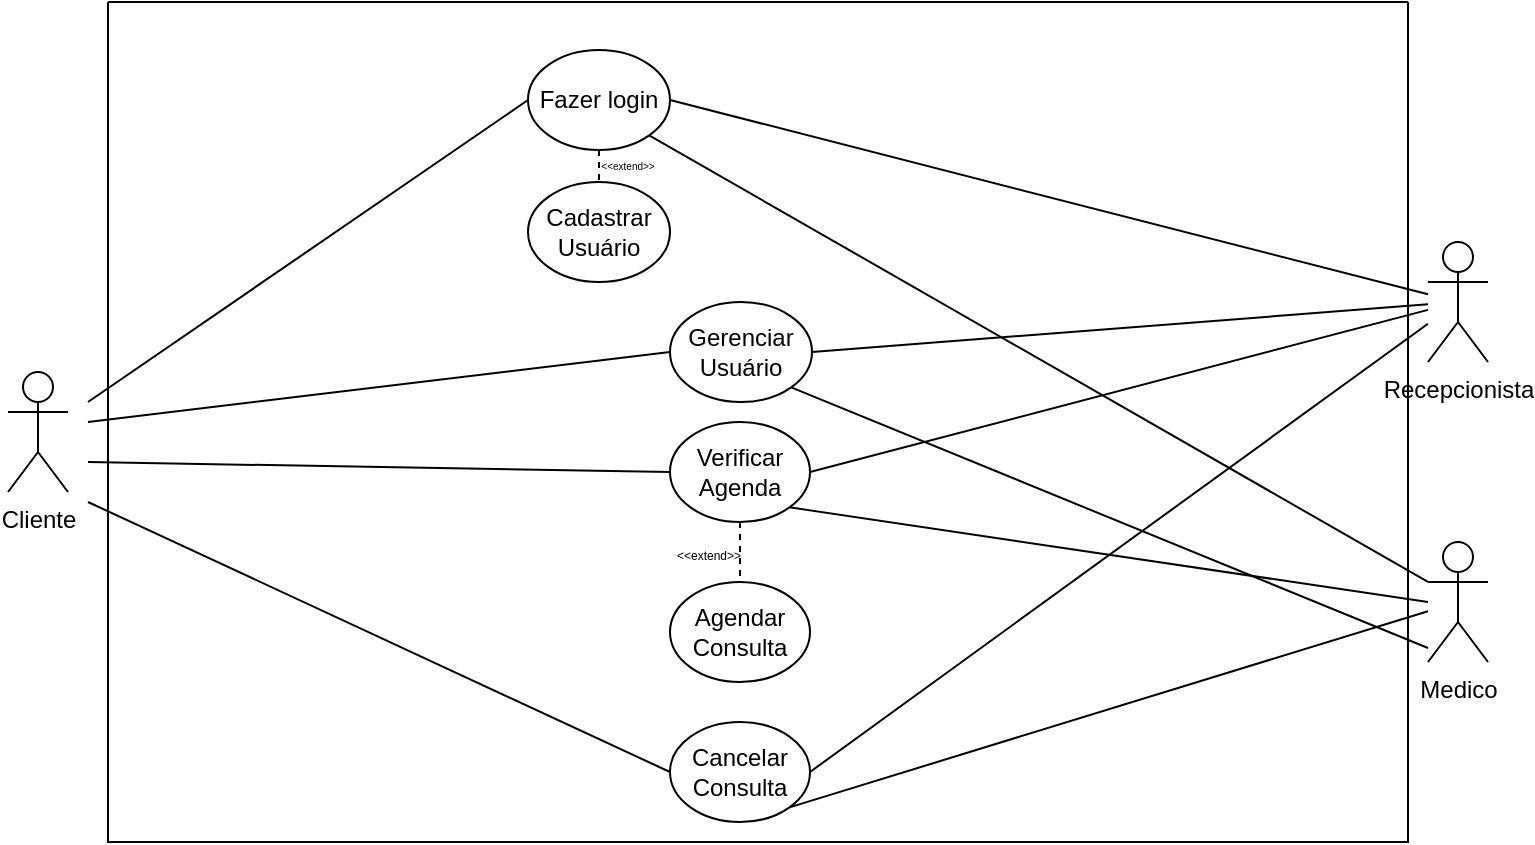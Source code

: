 <mxfile version="21.3.7" type="google">
  <diagram name="Página-1" id="orQ0TGup2PF4q-qUBL3C">
    <mxGraphModel grid="1" page="1" gridSize="10" guides="1" tooltips="1" connect="1" arrows="1" fold="1" pageScale="1" pageWidth="827" pageHeight="1169" math="0" shadow="0">
      <root>
        <mxCell id="0" />
        <mxCell id="1" parent="0" />
        <mxCell id="qiyhqtTLzbqbnb7DX4Am-1" value="Cliente&lt;br&gt;" style="shape=umlActor;verticalLabelPosition=bottom;verticalAlign=top;html=1;outlineConnect=0;" vertex="1" parent="1">
          <mxGeometry x="30" y="245" width="30" height="60" as="geometry" />
        </mxCell>
        <mxCell id="qiyhqtTLzbqbnb7DX4Am-2" value="Recepcionista&lt;br&gt;" style="shape=umlActor;verticalLabelPosition=bottom;verticalAlign=top;html=1;outlineConnect=0;" vertex="1" parent="1">
          <mxGeometry x="740" y="180" width="30" height="60" as="geometry" />
        </mxCell>
        <mxCell id="qiyhqtTLzbqbnb7DX4Am-3" value="Medico&lt;br&gt;" style="shape=umlActor;verticalLabelPosition=bottom;verticalAlign=top;html=1;outlineConnect=0;" vertex="1" parent="1">
          <mxGeometry x="740" y="330" width="30" height="60" as="geometry" />
        </mxCell>
        <mxCell id="qiyhqtTLzbqbnb7DX4Am-8" value="" style="endArrow=none;html=1;rounded=0;entryX=0;entryY=0.5;entryDx=0;entryDy=0;" edge="1" parent="1" target="fQimw2xbUIu7GJR2rqsQ-8">
          <mxGeometry width="50" height="50" relative="1" as="geometry">
            <mxPoint x="70" y="260" as="sourcePoint" />
            <mxPoint x="150" y="220" as="targetPoint" />
            <Array as="points" />
          </mxGeometry>
        </mxCell>
        <mxCell id="qiyhqtTLzbqbnb7DX4Am-9" value="" style="endArrow=none;html=1;rounded=0;exitX=1;exitY=0.5;exitDx=0;exitDy=0;" edge="1" parent="1" source="fQimw2xbUIu7GJR2rqsQ-8" target="qiyhqtTLzbqbnb7DX4Am-2">
          <mxGeometry width="50" height="50" relative="1" as="geometry">
            <mxPoint x="340" y="225" as="sourcePoint" />
            <mxPoint x="450" y="200" as="targetPoint" />
          </mxGeometry>
        </mxCell>
        <mxCell id="qiyhqtTLzbqbnb7DX4Am-12" value="" style="endArrow=none;html=1;rounded=0;exitX=1;exitY=0.5;exitDx=0;exitDy=0;" edge="1" parent="1" source="9GNHdy1SlivDMxvDZaxr-7" target="qiyhqtTLzbqbnb7DX4Am-2">
          <mxGeometry width="50" height="50" relative="1" as="geometry">
            <mxPoint x="470.0" y="265" as="sourcePoint" />
            <mxPoint x="440" y="220" as="targetPoint" />
          </mxGeometry>
        </mxCell>
        <mxCell id="Kes-GZkk2d7bYZSNTOp5-2" value="" style="endArrow=none;html=1;rounded=0;entryX=0;entryY=0.5;entryDx=0;entryDy=0;" edge="1" parent="1" target="9GNHdy1SlivDMxvDZaxr-7">
          <mxGeometry width="50" height="50" relative="1" as="geometry">
            <mxPoint x="70" y="290" as="sourcePoint" />
            <mxPoint x="300" y="290" as="targetPoint" />
          </mxGeometry>
        </mxCell>
        <mxCell id="9GNHdy1SlivDMxvDZaxr-14" style="rounded=0;orthogonalLoop=1;jettySize=auto;html=1;exitX=0;exitY=0.5;exitDx=0;exitDy=0;endArrow=none;endFill=0;" edge="1" parent="1" source="9GNHdy1SlivDMxvDZaxr-2">
          <mxGeometry relative="1" as="geometry">
            <mxPoint x="70" y="310" as="targetPoint" />
          </mxGeometry>
        </mxCell>
        <mxCell id="9GNHdy1SlivDMxvDZaxr-15" style="rounded=0;orthogonalLoop=1;jettySize=auto;html=1;exitX=1;exitY=1;exitDx=0;exitDy=0;endArrow=none;endFill=0;" edge="1" parent="1" source="9GNHdy1SlivDMxvDZaxr-2" target="qiyhqtTLzbqbnb7DX4Am-3">
          <mxGeometry relative="1" as="geometry" />
        </mxCell>
        <mxCell id="9GNHdy1SlivDMxvDZaxr-4" value="" style="endArrow=none;html=1;rounded=0;exitX=1;exitY=0.5;exitDx=0;exitDy=0;" edge="1" parent="1" source="9GNHdy1SlivDMxvDZaxr-2" target="qiyhqtTLzbqbnb7DX4Am-2">
          <mxGeometry width="50" height="50" relative="1" as="geometry">
            <mxPoint x="520" y="340" as="sourcePoint" />
            <mxPoint x="650" y="230" as="targetPoint" />
          </mxGeometry>
        </mxCell>
        <mxCell id="27DtF06cNjDdmKuHeres-3" value="" style="swimlane;startSize=0;points=[[0,0,0,0,0],[0,0.25,0,0,0],[0,0.5,0,0,0],[0,0.75,0,0,0],[0,1,0,0,0],[0.25,0,0,0,0],[0.25,1,0,0,0],[0.5,0,0,0,0],[0.5,1,0,0,0],[0.75,0,0,0,0],[0.75,1,0,0,0],[1,0,0,0,0],[1,0.25,0,0,0],[1,0.5,0,0,0],[1,0.75,0,0,0],[1,1,0,0,0]];" vertex="1" parent="1">
          <mxGeometry x="80" y="60" width="650" height="420" as="geometry" />
        </mxCell>
        <mxCell id="fQimw2xbUIu7GJR2rqsQ-18" style="rounded=0;orthogonalLoop=1;jettySize=auto;html=1;exitX=0.5;exitY=1;exitDx=0;exitDy=0;entryX=0.5;entryY=0;entryDx=0;entryDy=0;endArrow=none;endFill=0;dashed=1;" edge="1" parent="27DtF06cNjDdmKuHeres-3" source="fQimw2xbUIu7GJR2rqsQ-8" target="d9kYNU4cNGlCtrWW0rHL-1">
          <mxGeometry relative="1" as="geometry" />
        </mxCell>
        <mxCell id="fQimw2xbUIu7GJR2rqsQ-8" value="Fazer login" style="ellipse;whiteSpace=wrap;html=1;" vertex="1" parent="27DtF06cNjDdmKuHeres-3">
          <mxGeometry x="210" y="24" width="71" height="50" as="geometry" />
        </mxCell>
        <mxCell id="d9kYNU4cNGlCtrWW0rHL-1" value="Cadastrar Usuário" style="ellipse;whiteSpace=wrap;html=1;" vertex="1" parent="27DtF06cNjDdmKuHeres-3">
          <mxGeometry x="210" y="90" width="71" height="50" as="geometry" />
        </mxCell>
        <mxCell id="fQimw2xbUIu7GJR2rqsQ-23" style="rounded=0;orthogonalLoop=1;jettySize=auto;html=1;exitX=0;exitY=0.5;exitDx=0;exitDy=0;endArrow=none;endFill=0;" edge="1" parent="27DtF06cNjDdmKuHeres-3" source="qiyhqtTLzbqbnb7DX4Am-7">
          <mxGeometry relative="1" as="geometry">
            <mxPoint x="-10" y="210" as="targetPoint" />
          </mxGeometry>
        </mxCell>
        <mxCell id="fQimw2xbUIu7GJR2rqsQ-25" style="rounded=0;orthogonalLoop=1;jettySize=auto;html=1;exitX=1;exitY=1;exitDx=0;exitDy=0;endArrow=none;endFill=0;" edge="1" parent="27DtF06cNjDdmKuHeres-3" source="qiyhqtTLzbqbnb7DX4Am-7">
          <mxGeometry relative="1" as="geometry">
            <mxPoint x="660" y="323" as="targetPoint" />
          </mxGeometry>
        </mxCell>
        <mxCell id="qiyhqtTLzbqbnb7DX4Am-7" value="Gerenciar Usuário" style="ellipse;whiteSpace=wrap;html=1;" vertex="1" parent="27DtF06cNjDdmKuHeres-3">
          <mxGeometry x="281" y="150" width="71" height="50" as="geometry" />
        </mxCell>
        <mxCell id="d9kYNU4cNGlCtrWW0rHL-11" value="&lt;font style=&quot;font-size: 5px;&quot;&gt;&amp;lt;&amp;lt;extend&amp;gt;&amp;gt;&lt;/font&gt;" style="text;html=1;strokeColor=none;fillColor=none;align=center;verticalAlign=middle;whiteSpace=wrap;rounded=0;rotation=0;" vertex="1" parent="27DtF06cNjDdmKuHeres-3">
          <mxGeometry x="250" y="80" width="20" as="geometry" />
        </mxCell>
        <mxCell id="9GNHdy1SlivDMxvDZaxr-7" value="Verificar Agenda" style="ellipse;whiteSpace=wrap;html=1;" vertex="1" parent="27DtF06cNjDdmKuHeres-3">
          <mxGeometry x="281" y="210" width="70" height="50" as="geometry" />
        </mxCell>
        <mxCell id="Kes-GZkk2d7bYZSNTOp5-1" value="Agendar Consulta" style="ellipse;whiteSpace=wrap;html=1;" vertex="1" parent="27DtF06cNjDdmKuHeres-3">
          <mxGeometry x="281" y="290" width="70" height="50" as="geometry" />
        </mxCell>
        <mxCell id="9GNHdy1SlivDMxvDZaxr-12" value="" style="endArrow=none;dashed=1;html=1;rounded=0;exitX=0.5;exitY=1;exitDx=0;exitDy=0;" edge="1" parent="27DtF06cNjDdmKuHeres-3" source="9GNHdy1SlivDMxvDZaxr-7" target="Kes-GZkk2d7bYZSNTOp5-1">
          <mxGeometry width="50" height="50" relative="1" as="geometry">
            <mxPoint x="310" y="205" as="sourcePoint" />
            <mxPoint x="319" y="205" as="targetPoint" />
            <Array as="points" />
          </mxGeometry>
        </mxCell>
        <mxCell id="9GNHdy1SlivDMxvDZaxr-13" value="&lt;font style=&quot;font-size: 6px;&quot;&gt;&amp;lt;&amp;lt;extend&amp;gt;&amp;gt;&lt;/font&gt;" style="text;html=1;align=center;verticalAlign=middle;resizable=0;points=[];autosize=1;strokeColor=none;fillColor=none;fontSize=10;rotation=0;" vertex="1" parent="27DtF06cNjDdmKuHeres-3">
          <mxGeometry x="270" y="260" width="60" height="30" as="geometry" />
        </mxCell>
        <mxCell id="9GNHdy1SlivDMxvDZaxr-2" value="Cancelar&lt;br&gt;Consulta" style="ellipse;whiteSpace=wrap;html=1;" vertex="1" parent="27DtF06cNjDdmKuHeres-3">
          <mxGeometry x="281" y="360" width="70" height="50" as="geometry" />
        </mxCell>
        <mxCell id="9GNHdy1SlivDMxvDZaxr-6" value="" style="endArrow=none;html=1;rounded=0;entryX=1;entryY=1;entryDx=0;entryDy=0;" edge="1" parent="27DtF06cNjDdmKuHeres-3" target="9GNHdy1SlivDMxvDZaxr-7">
          <mxGeometry width="50" height="50" relative="1" as="geometry">
            <mxPoint x="660" y="300" as="sourcePoint" />
            <mxPoint x="570" y="163" as="targetPoint" />
          </mxGeometry>
        </mxCell>
        <mxCell id="fQimw2xbUIu7GJR2rqsQ-7" style="rounded=0;orthogonalLoop=1;jettySize=auto;html=1;exitX=1;exitY=1;exitDx=0;exitDy=0;endArrow=none;endFill=0;entryX=0;entryY=0.333;entryDx=0;entryDy=0;entryPerimeter=0;" edge="1" parent="1" source="fQimw2xbUIu7GJR2rqsQ-8" target="qiyhqtTLzbqbnb7DX4Am-3">
          <mxGeometry relative="1" as="geometry">
            <mxPoint x="732" y="350" as="targetPoint" />
          </mxGeometry>
        </mxCell>
        <mxCell id="fQimw2xbUIu7GJR2rqsQ-24" style="rounded=0;orthogonalLoop=1;jettySize=auto;html=1;exitX=1;exitY=0.5;exitDx=0;exitDy=0;endArrow=none;endFill=0;" edge="1" parent="1" source="qiyhqtTLzbqbnb7DX4Am-7" target="qiyhqtTLzbqbnb7DX4Am-2">
          <mxGeometry relative="1" as="geometry" />
        </mxCell>
      </root>
    </mxGraphModel>
  </diagram>
</mxfile>
